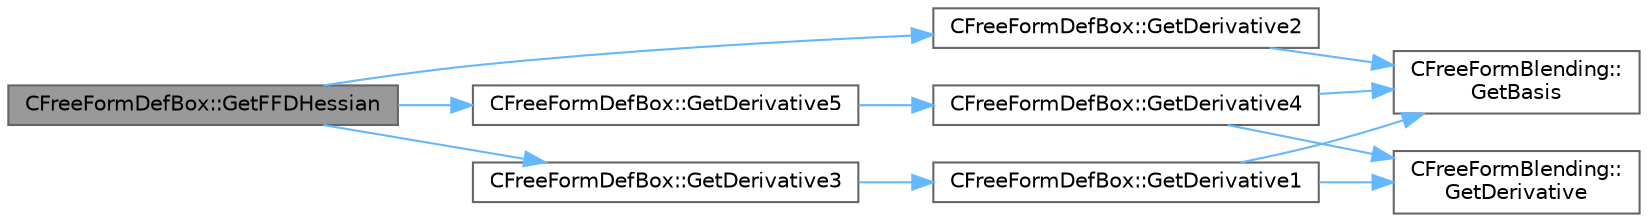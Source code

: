 digraph "CFreeFormDefBox::GetFFDHessian"
{
 // LATEX_PDF_SIZE
  bgcolor="transparent";
  edge [fontname=Helvetica,fontsize=10,labelfontname=Helvetica,labelfontsize=10];
  node [fontname=Helvetica,fontsize=10,shape=box,height=0.2,width=0.4];
  rankdir="LR";
  Node1 [id="Node000001",label="CFreeFormDefBox::GetFFDHessian",height=0.2,width=0.4,color="gray40", fillcolor="grey60", style="filled", fontcolor="black",tooltip="The routine that computes the Hessian of F(u, v, w) = ||X(u, v, w)-(x, y, z)||^2 evaluated at (u,..."];
  Node1 -> Node2 [id="edge1_Node000001_Node000002",color="steelblue1",style="solid",tooltip=" "];
  Node2 [id="Node000002",label="CFreeFormDefBox::GetDerivative2",height=0.2,width=0.4,color="grey40", fillcolor="white", style="filled",URL="$classCFreeFormDefBox.html#ae69a16438a0730287cbb2fef5bae1cfe",tooltip="An auxiliary routine to help us compute the gradient of F(u, v, w) = ||X(u, v, w)-(x,..."];
  Node2 -> Node3 [id="edge2_Node000002_Node000003",color="steelblue1",style="solid",tooltip=" "];
  Node3 [id="Node000003",label="CFreeFormBlending::\lGetBasis",height=0.2,width=0.4,color="grey40", fillcolor="white", style="filled",URL="$classCFreeFormBlending.html#af0a4fdbd82a80ed3128528d2289db75f",tooltip="A pure virtual member."];
  Node1 -> Node4 [id="edge3_Node000001_Node000004",color="steelblue1",style="solid",tooltip=" "];
  Node4 [id="Node000004",label="CFreeFormDefBox::GetDerivative3",height=0.2,width=0.4,color="grey40", fillcolor="white", style="filled",URL="$classCFreeFormDefBox.html#aa0a8eb29e6e2298b71aeb22e2edb2a50",tooltip="An auxiliary routine to help us compute the gradient of F(u, v, w) = ||X(u, v, w)-(x,..."];
  Node4 -> Node5 [id="edge4_Node000004_Node000005",color="steelblue1",style="solid",tooltip=" "];
  Node5 [id="Node000005",label="CFreeFormDefBox::GetDerivative1",height=0.2,width=0.4,color="grey40", fillcolor="white", style="filled",URL="$classCFreeFormDefBox.html#a002aa8daede6a3b0ebd4e23a4e1e9dde",tooltip="An auxiliary routine to help us compute the gradient of F(u, v, w) = ||X(u, v, w)-(x,..."];
  Node5 -> Node3 [id="edge5_Node000005_Node000003",color="steelblue1",style="solid",tooltip=" "];
  Node5 -> Node6 [id="edge6_Node000005_Node000006",color="steelblue1",style="solid",tooltip=" "];
  Node6 [id="Node000006",label="CFreeFormBlending::\lGetDerivative",height=0.2,width=0.4,color="grey40", fillcolor="white", style="filled",URL="$classCFreeFormBlending.html#a7e78e895cb98a8a7ec55f5dc9f191310",tooltip="A pure virtual member."];
  Node1 -> Node7 [id="edge7_Node000001_Node000007",color="steelblue1",style="solid",tooltip=" "];
  Node7 [id="Node000007",label="CFreeFormDefBox::GetDerivative5",height=0.2,width=0.4,color="grey40", fillcolor="white", style="filled",URL="$classCFreeFormDefBox.html#a07a96e1f5f0ef0f9829d9be181d88072",tooltip="An auxiliary routine to help us compute the Hessian of F(u, v, w) = ||X(u, v, w)-(x,..."];
  Node7 -> Node8 [id="edge8_Node000007_Node000008",color="steelblue1",style="solid",tooltip=" "];
  Node8 [id="Node000008",label="CFreeFormDefBox::GetDerivative4",height=0.2,width=0.4,color="grey40", fillcolor="white", style="filled",URL="$classCFreeFormDefBox.html#ade0631b73fbf15fe43410fe5c31adf04",tooltip="An auxiliary routine to help us compute the Hessian of F(u, v, w) = ||X(u, v, w)-(x,..."];
  Node8 -> Node3 [id="edge9_Node000008_Node000003",color="steelblue1",style="solid",tooltip=" "];
  Node8 -> Node6 [id="edge10_Node000008_Node000006",color="steelblue1",style="solid",tooltip=" "];
}
